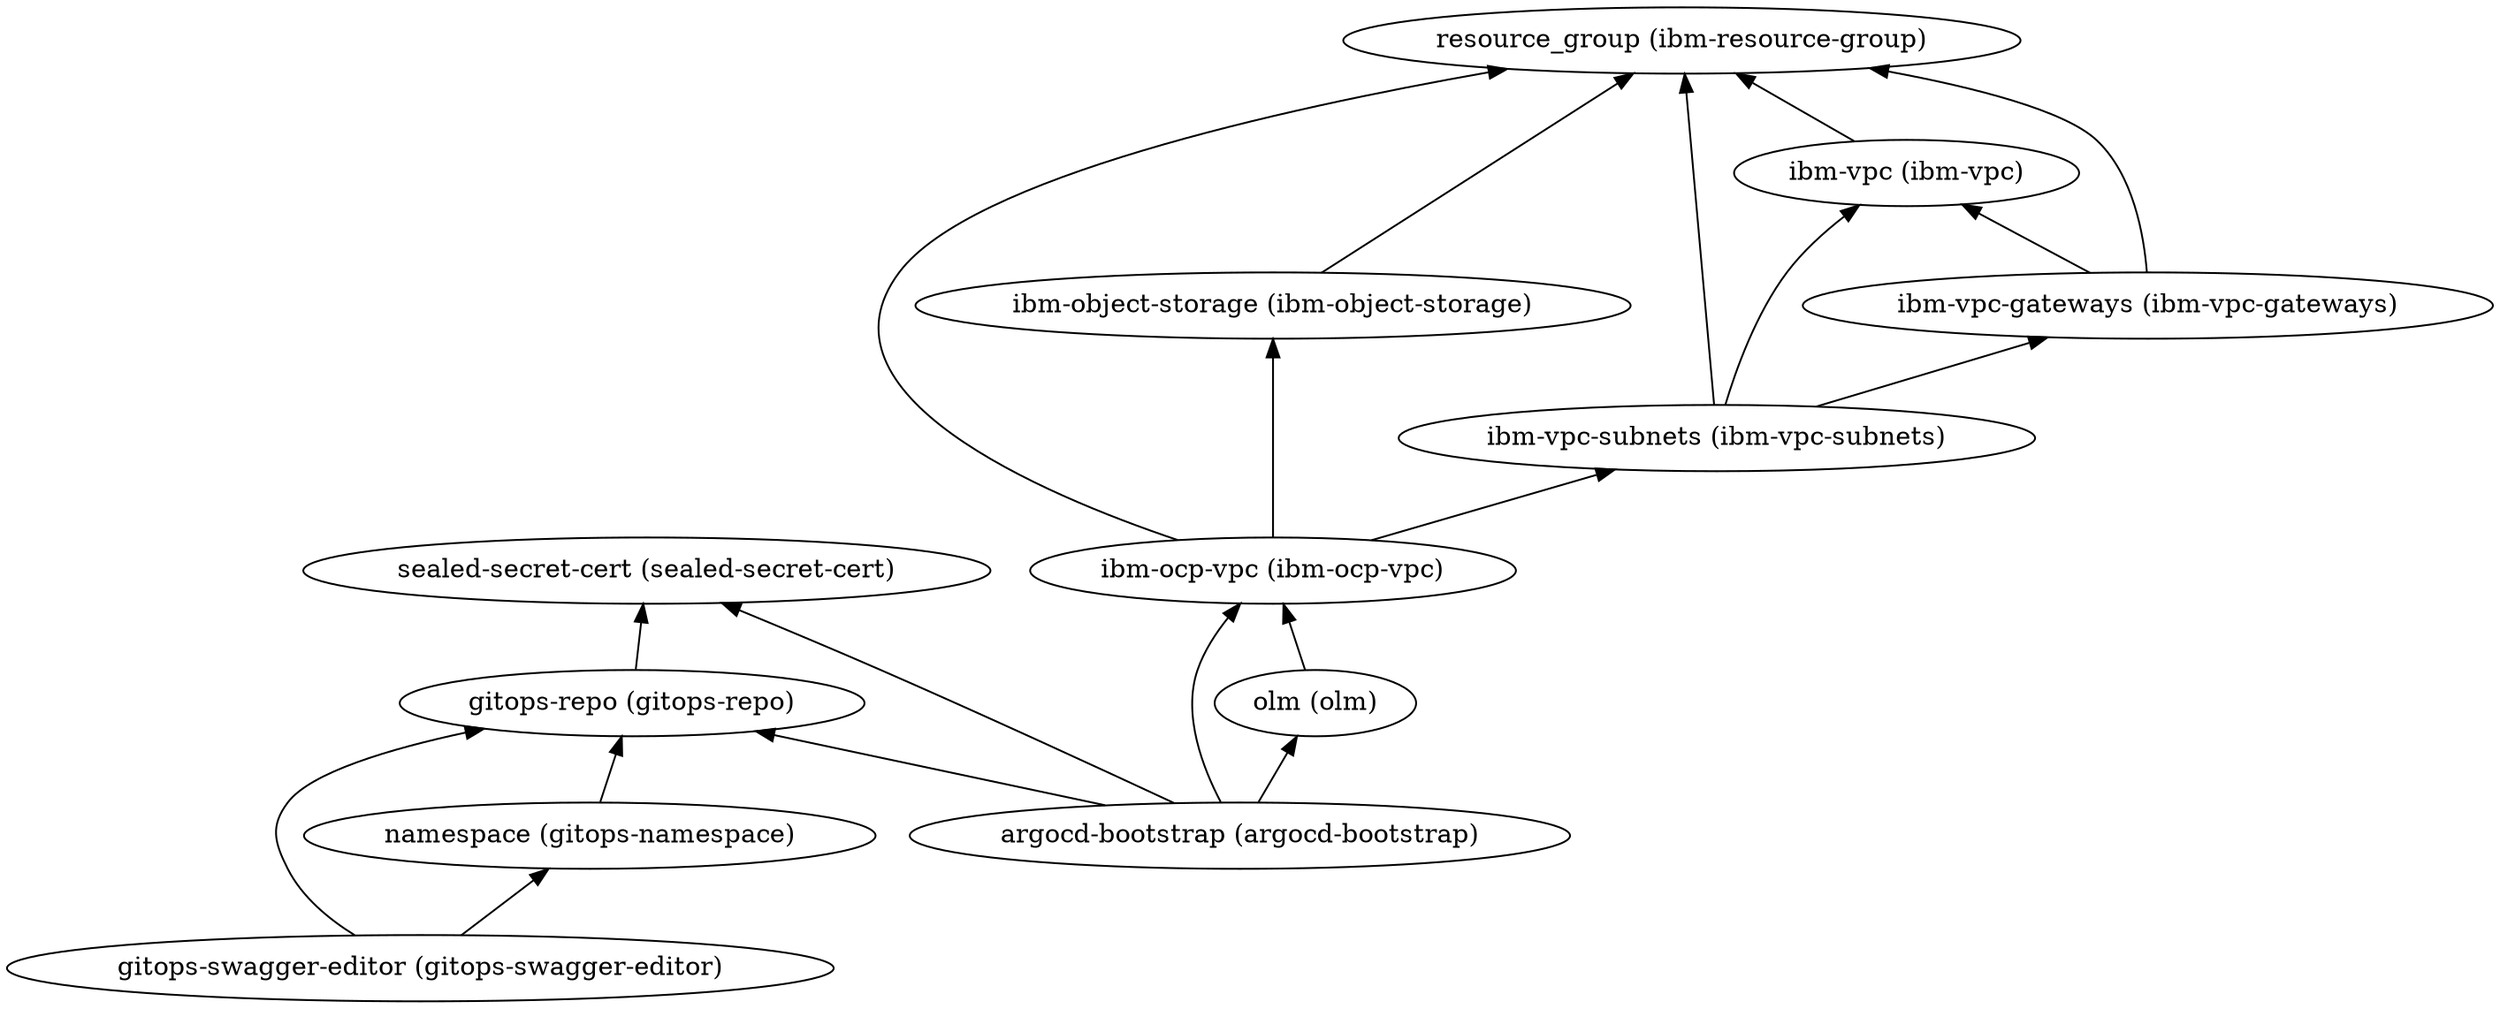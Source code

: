 digraph {
    rankdir="BT"
    "gitops-repo (gitops-repo)" -> "sealed-secret-cert (sealed-secret-cert)"
"gitops-repo (gitops-repo)"
"sealed-secret-cert (sealed-secret-cert)"
"argocd-bootstrap (argocd-bootstrap)" -> "ibm-ocp-vpc (ibm-ocp-vpc)"
"argocd-bootstrap (argocd-bootstrap)" -> "olm (olm)"
"argocd-bootstrap (argocd-bootstrap)" -> "gitops-repo (gitops-repo)"
"argocd-bootstrap (argocd-bootstrap)" -> "sealed-secret-cert (sealed-secret-cert)"
"argocd-bootstrap (argocd-bootstrap)"
"ibm-ocp-vpc (ibm-ocp-vpc)" -> "resource_group (ibm-resource-group)"
"ibm-ocp-vpc (ibm-ocp-vpc)" -> "ibm-object-storage (ibm-object-storage)"
"ibm-ocp-vpc (ibm-ocp-vpc)" -> "ibm-vpc-subnets (ibm-vpc-subnets)"
"ibm-ocp-vpc (ibm-ocp-vpc)"
"resource_group (ibm-resource-group)"
"ibm-object-storage (ibm-object-storage)" -> "resource_group (ibm-resource-group)"
"ibm-object-storage (ibm-object-storage)"
"ibm-vpc-subnets (ibm-vpc-subnets)" -> "resource_group (ibm-resource-group)"
"ibm-vpc-subnets (ibm-vpc-subnets)" -> "ibm-vpc (ibm-vpc)"
"ibm-vpc-subnets (ibm-vpc-subnets)" -> "ibm-vpc-gateways (ibm-vpc-gateways)"
"ibm-vpc-subnets (ibm-vpc-subnets)"
"ibm-vpc (ibm-vpc)" -> "resource_group (ibm-resource-group)"
"ibm-vpc (ibm-vpc)"
"ibm-vpc-gateways (ibm-vpc-gateways)" -> "resource_group (ibm-resource-group)"
"ibm-vpc-gateways (ibm-vpc-gateways)" -> "ibm-vpc (ibm-vpc)"
"ibm-vpc-gateways (ibm-vpc-gateways)"
"olm (olm)" -> "ibm-ocp-vpc (ibm-ocp-vpc)"
"olm (olm)"
"gitops-swagger-editor (gitops-swagger-editor)" -> "gitops-repo (gitops-repo)"
"gitops-swagger-editor (gitops-swagger-editor)" -> "namespace (gitops-namespace)"
"gitops-swagger-editor (gitops-swagger-editor)"
"namespace (gitops-namespace)" -> "gitops-repo (gitops-repo)"
"namespace (gitops-namespace)"
  }